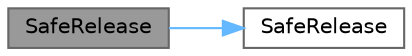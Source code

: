 digraph "SafeRelease"
{
 // LATEX_PDF_SIZE
  bgcolor="transparent";
  edge [fontname=Helvetica,fontsize=10,labelfontname=Helvetica,labelfontsize=10];
  node [fontname=Helvetica,fontsize=10,shape=box,height=0.2,width=0.4];
  rankdir="LR";
  Node1 [id="Node000001",label="SafeRelease",height=0.2,width=0.4,color="gray40", fillcolor="grey60", style="filled", fontcolor="black",tooltip=" "];
  Node1 -> Node2 [id="edge2_Node000001_Node000002",color="steelblue1",style="solid",tooltip=" "];
  Node2 [id="Node000002",label="SafeRelease",height=0.2,width=0.4,color="grey40", fillcolor="white", style="filled",URL="$imgui__impl__wgpu_8cpp.html#a58e6b66450d73c0953b43f493f4aa179",tooltip=" "];
}
